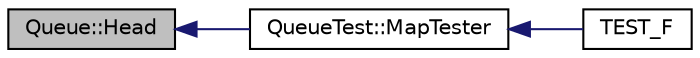 digraph "Queue::Head"
{
  edge [fontname="Helvetica",fontsize="10",labelfontname="Helvetica",labelfontsize="10"];
  node [fontname="Helvetica",fontsize="10",shape=record];
  rankdir="LR";
  Node16 [label="Queue::Head",height=0.2,width=0.4,color="black", fillcolor="grey75", style="filled", fontcolor="black"];
  Node16 -> Node17 [dir="back",color="midnightblue",fontsize="10",style="solid",fontname="Helvetica"];
  Node17 [label="QueueTest::MapTester",height=0.2,width=0.4,color="black", fillcolor="white", style="filled",URL="$dd/d38/class_queue_test.html#a7f1661cd16c428a130d6ac1e4246eaab"];
  Node17 -> Node18 [dir="back",color="midnightblue",fontsize="10",style="solid",fontname="Helvetica"];
  Node18 [label="TEST_F",height=0.2,width=0.4,color="black", fillcolor="white", style="filled",URL="$d0/df8/sample3__unittest_8cc.html#ab9369b85f03de6dbf56f77d255515c8c"];
}

